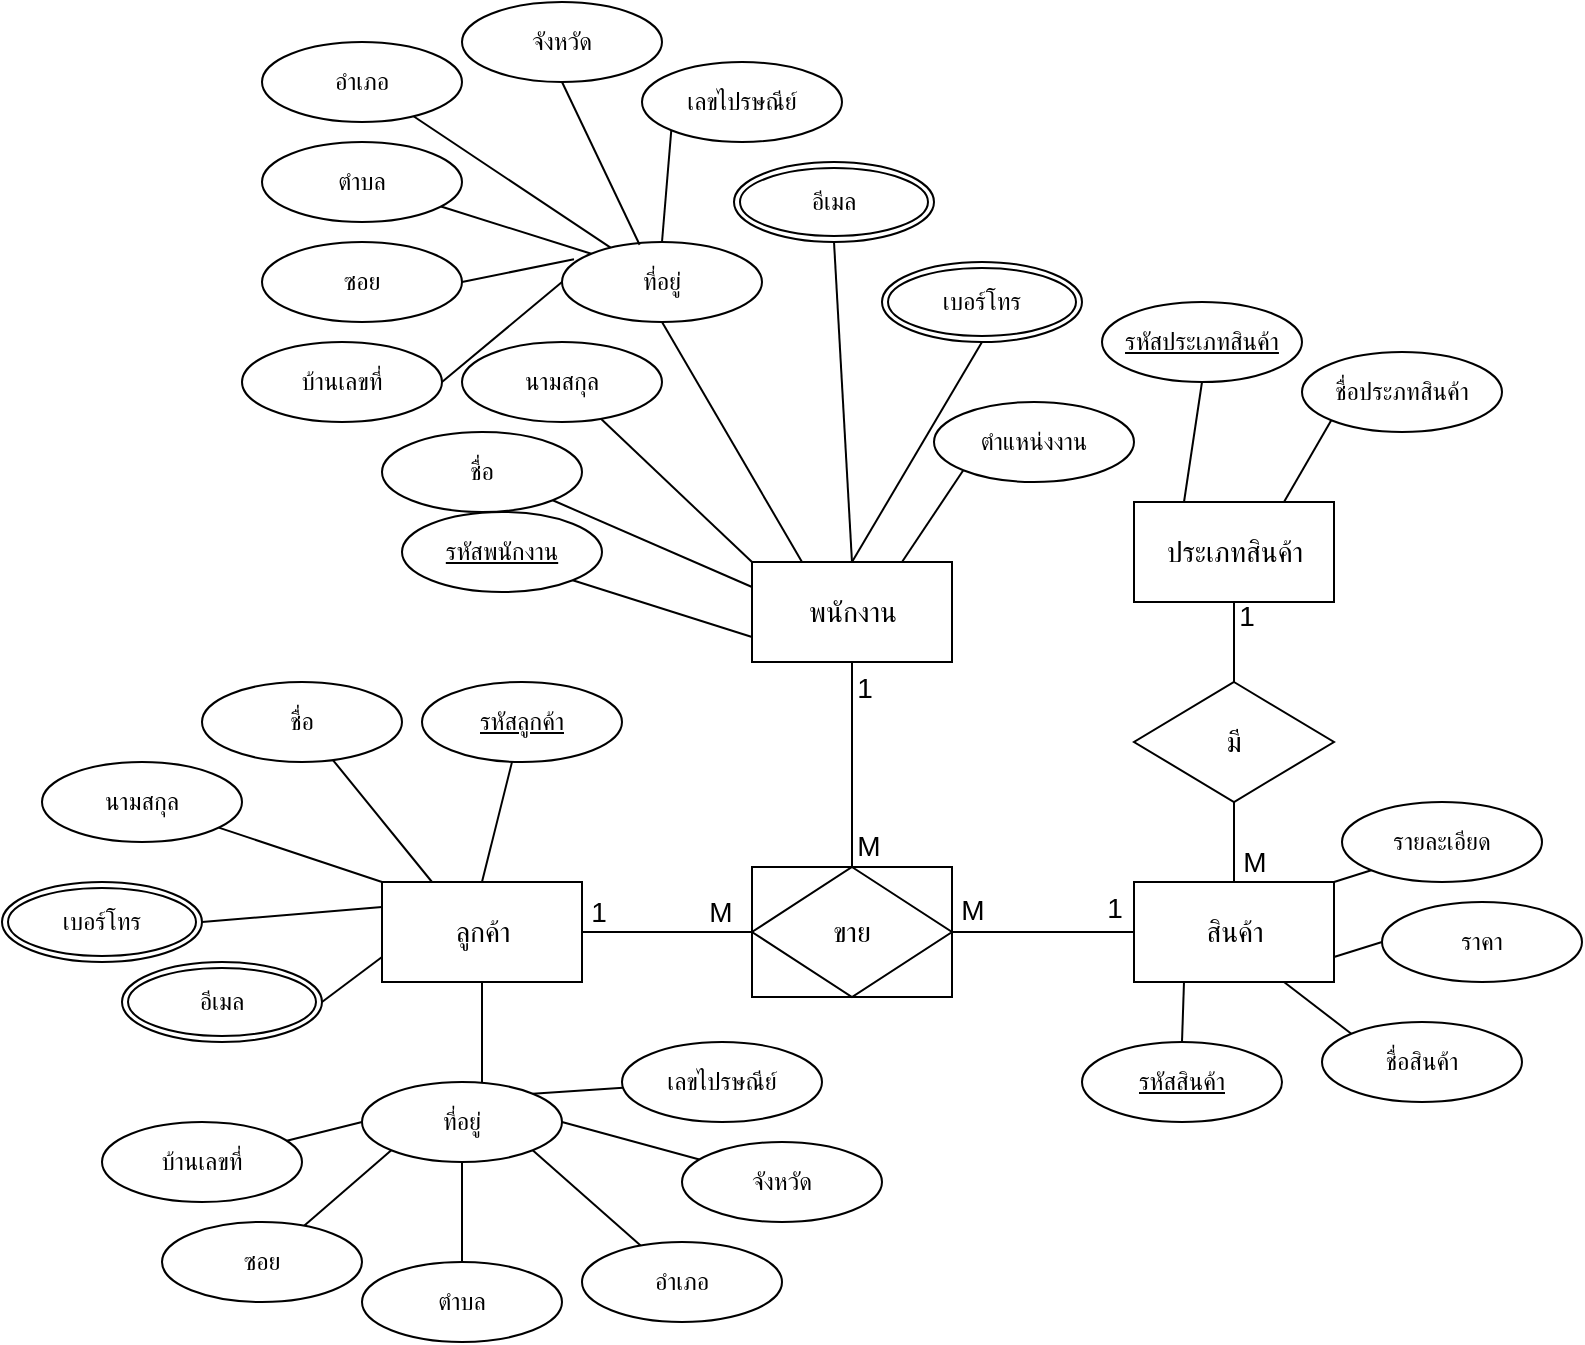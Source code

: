 <mxfile version="20.3.6" type="device"><diagram id="R2lEEEUBdFMjLlhIrx00" name="Page-1"><mxGraphModel dx="1571" dy="1661" grid="1" gridSize="10" guides="1" tooltips="1" connect="1" arrows="1" fold="1" page="1" pageScale="1" pageWidth="850" pageHeight="1100" math="0" shadow="0" extFonts="Permanent Marker^https://fonts.googleapis.com/css?family=Permanent+Marker"><root><mxCell id="0"/><mxCell id="1" parent="0"/><mxCell id="k3MWA8XEJm4RNBKXc7yi-6" style="edgeStyle=orthogonalEdgeStyle;rounded=0;orthogonalLoop=1;jettySize=auto;html=1;entryX=0;entryY=0.5;entryDx=0;entryDy=0;fontSize=14;endArrow=none;endFill=0;" parent="1" source="k3MWA8XEJm4RNBKXc7yi-1" target="k3MWA8XEJm4RNBKXc7yi-5" edge="1"><mxGeometry relative="1" as="geometry"/></mxCell><mxCell id="k3MWA8XEJm4RNBKXc7yi-14" value="M" style="edgeLabel;html=1;align=center;verticalAlign=middle;resizable=0;points=[];fontSize=14;" parent="k3MWA8XEJm4RNBKXc7yi-6" vertex="1" connectable="0"><mxGeometry x="0.237" y="-1" relative="1" as="geometry"><mxPoint x="16" y="-11" as="offset"/></mxGeometry></mxCell><mxCell id="k3MWA8XEJm4RNBKXc7yi-15" value="1" style="edgeLabel;html=1;align=center;verticalAlign=middle;resizable=0;points=[];fontSize=14;" parent="k3MWA8XEJm4RNBKXc7yi-6" vertex="1" connectable="0"><mxGeometry x="-0.715" y="-1" relative="1" as="geometry"><mxPoint x="-4" y="-11" as="offset"/></mxGeometry></mxCell><mxCell id="k3MWA8XEJm4RNBKXc7yi-1" value="ลูกค้า" style="html=1;dashed=0;whitespace=wrap;fontSize=14;" parent="1" vertex="1"><mxGeometry x="160" y="380" width="100" height="50" as="geometry"/></mxCell><mxCell id="k3MWA8XEJm4RNBKXc7yi-2" value="สินค้า" style="html=1;dashed=0;whitespace=wrap;fontSize=14;" parent="1" vertex="1"><mxGeometry x="536" y="380" width="100" height="50" as="geometry"/></mxCell><mxCell id="k3MWA8XEJm4RNBKXc7yi-9" style="edgeStyle=orthogonalEdgeStyle;rounded=0;orthogonalLoop=1;jettySize=auto;html=1;entryX=0.5;entryY=0;entryDx=0;entryDy=0;fontSize=14;endArrow=none;endFill=0;" parent="1" source="k3MWA8XEJm4RNBKXc7yi-3" target="k3MWA8XEJm4RNBKXc7yi-5" edge="1"><mxGeometry relative="1" as="geometry"/></mxCell><mxCell id="k3MWA8XEJm4RNBKXc7yi-16" value="1" style="edgeLabel;html=1;align=center;verticalAlign=middle;resizable=0;points=[];fontSize=14;" parent="k3MWA8XEJm4RNBKXc7yi-9" vertex="1" connectable="0"><mxGeometry x="-0.708" y="-2" relative="1" as="geometry"><mxPoint x="8" y="-2" as="offset"/></mxGeometry></mxCell><mxCell id="k3MWA8XEJm4RNBKXc7yi-17" value="M" style="edgeLabel;html=1;align=center;verticalAlign=middle;resizable=0;points=[];fontSize=14;" parent="k3MWA8XEJm4RNBKXc7yi-9" vertex="1" connectable="0"><mxGeometry x="0.749" y="-2" relative="1" as="geometry"><mxPoint x="10" y="2" as="offset"/></mxGeometry></mxCell><mxCell id="k3MWA8XEJm4RNBKXc7yi-3" value="พนักงาน" style="html=1;dashed=0;whitespace=wrap;fontSize=14;" parent="1" vertex="1"><mxGeometry x="345" y="220" width="100" height="50" as="geometry"/></mxCell><mxCell id="k3MWA8XEJm4RNBKXc7yi-7" style="edgeStyle=orthogonalEdgeStyle;rounded=0;orthogonalLoop=1;jettySize=auto;html=1;entryX=0;entryY=0.5;entryDx=0;entryDy=0;fontSize=14;endArrow=none;endFill=0;" parent="1" source="k3MWA8XEJm4RNBKXc7yi-5" target="k3MWA8XEJm4RNBKXc7yi-2" edge="1"><mxGeometry relative="1" as="geometry"/></mxCell><mxCell id="k3MWA8XEJm4RNBKXc7yi-21" value="1" style="edgeLabel;html=1;align=center;verticalAlign=middle;resizable=0;points=[];fontSize=14;" parent="k3MWA8XEJm4RNBKXc7yi-7" vertex="1" connectable="0"><mxGeometry x="0.784" y="-3" relative="1" as="geometry"><mxPoint y="-15" as="offset"/></mxGeometry></mxCell><mxCell id="k3MWA8XEJm4RNBKXc7yi-22" value="M" style="edgeLabel;html=1;align=center;verticalAlign=middle;resizable=0;points=[];fontSize=14;" parent="k3MWA8XEJm4RNBKXc7yi-7" vertex="1" connectable="0"><mxGeometry x="-0.816" y="2" relative="1" as="geometry"><mxPoint x="1" y="-9" as="offset"/></mxGeometry></mxCell><mxCell id="k3MWA8XEJm4RNBKXc7yi-5" value="ขาย" style="shape=associativeEntity;whiteSpace=wrap;html=1;align=center;fontSize=14;" parent="1" vertex="1"><mxGeometry x="345" y="372.5" width="100" height="65" as="geometry"/></mxCell><mxCell id="k3MWA8XEJm4RNBKXc7yi-11" style="edgeStyle=orthogonalEdgeStyle;rounded=0;orthogonalLoop=1;jettySize=auto;html=1;fontSize=14;endArrow=none;endFill=0;entryX=0.5;entryY=0;entryDx=0;entryDy=0;" parent="1" source="k3MWA8XEJm4RNBKXc7yi-10" target="k3MWA8XEJm4RNBKXc7yi-12" edge="1"><mxGeometry relative="1" as="geometry"><mxPoint x="586" y="250" as="targetPoint"/></mxGeometry></mxCell><mxCell id="k3MWA8XEJm4RNBKXc7yi-18" value="1" style="edgeLabel;html=1;align=center;verticalAlign=middle;resizable=0;points=[];fontSize=14;" parent="k3MWA8XEJm4RNBKXc7yi-11" vertex="1" connectable="0"><mxGeometry x="-0.258" y="-3" relative="1" as="geometry"><mxPoint x="9" y="-8" as="offset"/></mxGeometry></mxCell><mxCell id="k3MWA8XEJm4RNBKXc7yi-20" value="" style="edgeStyle=orthogonalEdgeStyle;rounded=0;orthogonalLoop=1;jettySize=auto;html=1;fontSize=14;endArrow=none;endFill=0;" parent="1" source="k3MWA8XEJm4RNBKXc7yi-10" target="k3MWA8XEJm4RNBKXc7yi-12" edge="1"><mxGeometry relative="1" as="geometry"/></mxCell><mxCell id="k3MWA8XEJm4RNBKXc7yi-10" value="ประเภทสินค้า" style="html=1;dashed=0;whitespace=wrap;fontSize=14;" parent="1" vertex="1"><mxGeometry x="536" y="190" width="100" height="50" as="geometry"/></mxCell><mxCell id="k3MWA8XEJm4RNBKXc7yi-13" style="edgeStyle=orthogonalEdgeStyle;rounded=0;orthogonalLoop=1;jettySize=auto;html=1;entryX=0.5;entryY=0;entryDx=0;entryDy=0;fontSize=14;endArrow=none;endFill=0;" parent="1" source="k3MWA8XEJm4RNBKXc7yi-12" target="k3MWA8XEJm4RNBKXc7yi-2" edge="1"><mxGeometry relative="1" as="geometry"/></mxCell><mxCell id="k3MWA8XEJm4RNBKXc7yi-19" value="M" style="edgeLabel;html=1;align=center;verticalAlign=middle;resizable=0;points=[];fontSize=14;" parent="k3MWA8XEJm4RNBKXc7yi-13" vertex="1" connectable="0"><mxGeometry x="0.728" relative="1" as="geometry"><mxPoint x="10" y="-5" as="offset"/></mxGeometry></mxCell><mxCell id="k3MWA8XEJm4RNBKXc7yi-12" value="มี" style="shape=rhombus;perimeter=rhombusPerimeter;whiteSpace=wrap;html=1;align=center;fontSize=14;" parent="1" vertex="1"><mxGeometry x="536" y="280" width="100" height="60" as="geometry"/></mxCell><mxCell id="lmGs1MvKtOwjHfKkNlfa-29" style="edgeStyle=none;rounded=0;orthogonalLoop=1;jettySize=auto;html=1;entryX=0.5;entryY=0;entryDx=0;entryDy=0;endArrow=none;endFill=0;" edge="1" parent="1" source="4IGGy3jbmULkR0txem3m-1" target="k3MWA8XEJm4RNBKXc7yi-1"><mxGeometry relative="1" as="geometry"/></mxCell><mxCell id="4IGGy3jbmULkR0txem3m-1" value="รหัสลูกค้า" style="ellipse;whiteSpace=wrap;html=1;align=center;fontStyle=4;" parent="1" vertex="1"><mxGeometry x="180" y="280" width="100" height="40" as="geometry"/></mxCell><mxCell id="4IGGy3jbmULkR0txem3m-2" value="รหัสพนักงาน" style="ellipse;whiteSpace=wrap;html=1;align=center;fontStyle=4;" parent="1" vertex="1"><mxGeometry x="170" y="195" width="100" height="40" as="geometry"/></mxCell><mxCell id="4IGGy3jbmULkR0txem3m-3" value="รหัสประเภทสินค้า" style="ellipse;whiteSpace=wrap;html=1;align=center;fontStyle=4;" parent="1" vertex="1"><mxGeometry x="520" y="90" width="100" height="40" as="geometry"/></mxCell><mxCell id="4IGGy3jbmULkR0txem3m-4" value="รหัสสินค้า" style="ellipse;whiteSpace=wrap;html=1;align=center;fontStyle=4;" parent="1" vertex="1"><mxGeometry x="510" y="460" width="100" height="40" as="geometry"/></mxCell><mxCell id="lmGs1MvKtOwjHfKkNlfa-28" style="edgeStyle=none;rounded=0;orthogonalLoop=1;jettySize=auto;html=1;entryX=0.25;entryY=0;entryDx=0;entryDy=0;endArrow=none;endFill=0;" edge="1" parent="1" source="4IGGy3jbmULkR0txem3m-5" target="k3MWA8XEJm4RNBKXc7yi-1"><mxGeometry relative="1" as="geometry"/></mxCell><mxCell id="4IGGy3jbmULkR0txem3m-5" value="ชื่อ" style="ellipse;whiteSpace=wrap;html=1;align=center;" parent="1" vertex="1"><mxGeometry x="70" y="280" width="100" height="40" as="geometry"/></mxCell><mxCell id="lmGs1MvKtOwjHfKkNlfa-27" style="edgeStyle=none;rounded=0;orthogonalLoop=1;jettySize=auto;html=1;entryX=0;entryY=0;entryDx=0;entryDy=0;endArrow=none;endFill=0;" edge="1" parent="1" source="4IGGy3jbmULkR0txem3m-6" target="k3MWA8XEJm4RNBKXc7yi-1"><mxGeometry relative="1" as="geometry"/></mxCell><mxCell id="4IGGy3jbmULkR0txem3m-6" value="นามสกุล" style="ellipse;whiteSpace=wrap;html=1;align=center;" parent="1" vertex="1"><mxGeometry x="-10" y="320" width="100" height="40" as="geometry"/></mxCell><mxCell id="4IGGy3jbmULkR0txem3m-8" value="ชื่อ" style="ellipse;whiteSpace=wrap;html=1;align=center;" parent="1" vertex="1"><mxGeometry x="160" y="155" width="100" height="40" as="geometry"/></mxCell><mxCell id="4IGGy3jbmULkR0txem3m-25" value="" style="endArrow=none;html=1;rounded=0;exitX=0.5;exitY=0;exitDx=0;exitDy=0;entryX=0.5;entryY=1;entryDx=0;entryDy=0;" parent="1" target="k3MWA8XEJm4RNBKXc7yi-1" edge="1"><mxGeometry relative="1" as="geometry"><mxPoint x="210" y="480" as="sourcePoint"/><mxPoint x="450" y="460" as="targetPoint"/></mxGeometry></mxCell><mxCell id="4IGGy3jbmULkR0txem3m-29" value="เบอร์โทร" style="ellipse;shape=doubleEllipse;margin=3;whiteSpace=wrap;html=1;align=center;" parent="1" vertex="1"><mxGeometry x="-30" y="380" width="100" height="40" as="geometry"/></mxCell><mxCell id="4IGGy3jbmULkR0txem3m-30" value="ที่อยู่" style="ellipse;whiteSpace=wrap;html=1;align=center;" parent="1" vertex="1"><mxGeometry x="150" y="480" width="100" height="40" as="geometry"/></mxCell><mxCell id="4IGGy3jbmULkR0txem3m-32" value="อีเมล" style="ellipse;shape=doubleEllipse;margin=3;whiteSpace=wrap;html=1;align=center;" parent="1" vertex="1"><mxGeometry x="30" y="420" width="100" height="40" as="geometry"/></mxCell><mxCell id="4IGGy3jbmULkR0txem3m-33" value="" style="endArrow=none;html=1;rounded=0;exitX=1;exitY=0.5;exitDx=0;exitDy=0;entryX=0;entryY=0.25;entryDx=0;entryDy=0;" parent="1" source="4IGGy3jbmULkR0txem3m-29" target="k3MWA8XEJm4RNBKXc7yi-1" edge="1"><mxGeometry relative="1" as="geometry"><mxPoint x="70" y="430" as="sourcePoint"/><mxPoint x="230" y="430" as="targetPoint"/></mxGeometry></mxCell><mxCell id="4IGGy3jbmULkR0txem3m-34" value="" style="endArrow=none;html=1;rounded=0;exitX=1;exitY=0.5;exitDx=0;exitDy=0;entryX=0;entryY=0.75;entryDx=0;entryDy=0;" parent="1" source="4IGGy3jbmULkR0txem3m-32" target="k3MWA8XEJm4RNBKXc7yi-1" edge="1"><mxGeometry relative="1" as="geometry"><mxPoint x="150" y="450" as="sourcePoint"/><mxPoint x="310" y="450" as="targetPoint"/></mxGeometry></mxCell><mxCell id="4IGGy3jbmULkR0txem3m-36" value="" style="endArrow=none;html=1;rounded=0;exitX=1;exitY=1;exitDx=0;exitDy=0;entryX=0;entryY=0.75;entryDx=0;entryDy=0;" parent="1" source="4IGGy3jbmULkR0txem3m-2" target="k3MWA8XEJm4RNBKXc7yi-3" edge="1"><mxGeometry relative="1" as="geometry"><mxPoint x="340" y="130" as="sourcePoint"/><mxPoint x="500" y="130" as="targetPoint"/></mxGeometry></mxCell><mxCell id="4IGGy3jbmULkR0txem3m-37" value="" style="endArrow=none;html=1;rounded=0;exitX=1;exitY=1;exitDx=0;exitDy=0;entryX=0;entryY=0.25;entryDx=0;entryDy=0;" parent="1" source="4IGGy3jbmULkR0txem3m-8" target="k3MWA8XEJm4RNBKXc7yi-3" edge="1"><mxGeometry relative="1" as="geometry"><mxPoint x="360" y="130" as="sourcePoint"/><mxPoint x="520" y="130" as="targetPoint"/></mxGeometry></mxCell><mxCell id="4IGGy3jbmULkR0txem3m-38" value="เบอร์โทร" style="ellipse;shape=doubleEllipse;margin=3;whiteSpace=wrap;html=1;align=center;" parent="1" vertex="1"><mxGeometry x="410" y="70" width="100" height="40" as="geometry"/></mxCell><mxCell id="4IGGy3jbmULkR0txem3m-39" value="อีเมล" style="ellipse;shape=doubleEllipse;margin=3;whiteSpace=wrap;html=1;align=center;" parent="1" vertex="1"><mxGeometry x="336" y="20" width="100" height="40" as="geometry"/></mxCell><mxCell id="4IGGy3jbmULkR0txem3m-41" value="บ้านเลขที่" style="ellipse;whiteSpace=wrap;html=1;align=center;" parent="1" vertex="1"><mxGeometry x="90" y="110" width="100" height="40" as="geometry"/></mxCell><mxCell id="4IGGy3jbmULkR0txem3m-43" value="ซอย" style="ellipse;whiteSpace=wrap;html=1;align=center;" parent="1" vertex="1"><mxGeometry x="100" y="60" width="100" height="40" as="geometry"/></mxCell><mxCell id="4IGGy3jbmULkR0txem3m-46" value="จังหวัด" style="ellipse;whiteSpace=wrap;html=1;align=center;" parent="1" vertex="1"><mxGeometry x="200" y="-60" width="100" height="40" as="geometry"/></mxCell><mxCell id="4IGGy3jbmULkR0txem3m-47" value="เลขไปรษณีย์" style="ellipse;whiteSpace=wrap;html=1;align=center;" parent="1" vertex="1"><mxGeometry x="290" y="-30" width="100" height="40" as="geometry"/></mxCell><mxCell id="4IGGy3jbmULkR0txem3m-48" value="ที่อยู่" style="ellipse;whiteSpace=wrap;html=1;align=center;" parent="1" vertex="1"><mxGeometry x="250" y="60" width="100" height="40" as="geometry"/></mxCell><mxCell id="4IGGy3jbmULkR0txem3m-49" value="" style="endArrow=none;html=1;rounded=0;exitX=1;exitY=0.5;exitDx=0;exitDy=0;entryX=0;entryY=0.5;entryDx=0;entryDy=0;" parent="1" source="4IGGy3jbmULkR0txem3m-41" target="4IGGy3jbmULkR0txem3m-48" edge="1"><mxGeometry relative="1" as="geometry"><mxPoint x="270" y="-30" as="sourcePoint"/><mxPoint x="430" y="-30" as="targetPoint"/></mxGeometry></mxCell><mxCell id="4IGGy3jbmULkR0txem3m-52" value="" style="endArrow=none;html=1;rounded=0;exitX=1;exitY=0.5;exitDx=0;exitDy=0;entryX=0.06;entryY=0.215;entryDx=0;entryDy=0;entryPerimeter=0;" parent="1" source="4IGGy3jbmULkR0txem3m-43" target="4IGGy3jbmULkR0txem3m-48" edge="1"><mxGeometry relative="1" as="geometry"><mxPoint x="370" y="-120" as="sourcePoint"/><mxPoint x="530" y="-120" as="targetPoint"/></mxGeometry></mxCell><mxCell id="4IGGy3jbmULkR0txem3m-53" value="" style="endArrow=none;html=1;rounded=0;exitX=0.5;exitY=1;exitDx=0;exitDy=0;entryX=0.25;entryY=0;entryDx=0;entryDy=0;" parent="1" source="4IGGy3jbmULkR0txem3m-48" target="k3MWA8XEJm4RNBKXc7yi-3" edge="1"><mxGeometry relative="1" as="geometry"><mxPoint x="320" y="30" as="sourcePoint"/><mxPoint x="480" y="30" as="targetPoint"/></mxGeometry></mxCell><mxCell id="4IGGy3jbmULkR0txem3m-55" value="" style="endArrow=none;html=1;rounded=0;exitX=0.5;exitY=1;exitDx=0;exitDy=0;entryX=0.388;entryY=0.035;entryDx=0;entryDy=0;entryPerimeter=0;" parent="1" source="4IGGy3jbmULkR0txem3m-46" target="4IGGy3jbmULkR0txem3m-48" edge="1"><mxGeometry relative="1" as="geometry"><mxPoint x="390" y="30" as="sourcePoint"/><mxPoint x="550" y="30" as="targetPoint"/></mxGeometry></mxCell><mxCell id="4IGGy3jbmULkR0txem3m-56" value="" style="endArrow=none;html=1;rounded=0;exitX=0.5;exitY=0;exitDx=0;exitDy=0;entryX=0;entryY=1;entryDx=0;entryDy=0;" parent="1" source="4IGGy3jbmULkR0txem3m-48" target="4IGGy3jbmULkR0txem3m-47" edge="1"><mxGeometry relative="1" as="geometry"><mxPoint x="400" y="20" as="sourcePoint"/><mxPoint x="560" y="20" as="targetPoint"/></mxGeometry></mxCell><mxCell id="4IGGy3jbmULkR0txem3m-57" value="" style="endArrow=none;html=1;rounded=0;exitX=0.5;exitY=1;exitDx=0;exitDy=0;entryX=0.5;entryY=0;entryDx=0;entryDy=0;" parent="1" source="4IGGy3jbmULkR0txem3m-39" target="k3MWA8XEJm4RNBKXc7yi-3" edge="1"><mxGeometry relative="1" as="geometry"><mxPoint x="490" y="90" as="sourcePoint"/><mxPoint x="650" y="90" as="targetPoint"/></mxGeometry></mxCell><mxCell id="4IGGy3jbmULkR0txem3m-58" value="" style="endArrow=none;html=1;rounded=0;exitX=0.5;exitY=1;exitDx=0;exitDy=0;entryX=0.5;entryY=0;entryDx=0;entryDy=0;" parent="1" source="4IGGy3jbmULkR0txem3m-38" target="k3MWA8XEJm4RNBKXc7yi-3" edge="1"><mxGeometry relative="1" as="geometry"><mxPoint x="540" y="110" as="sourcePoint"/><mxPoint x="700" y="110" as="targetPoint"/></mxGeometry></mxCell><mxCell id="4IGGy3jbmULkR0txem3m-59" value="ตำแหน่งงาน" style="ellipse;whiteSpace=wrap;html=1;align=center;" parent="1" vertex="1"><mxGeometry x="436" y="140" width="100" height="40" as="geometry"/></mxCell><mxCell id="4IGGy3jbmULkR0txem3m-60" value="" style="endArrow=none;html=1;rounded=0;exitX=0;exitY=1;exitDx=0;exitDy=0;entryX=0.75;entryY=0;entryDx=0;entryDy=0;" parent="1" source="4IGGy3jbmULkR0txem3m-59" target="k3MWA8XEJm4RNBKXc7yi-3" edge="1"><mxGeometry relative="1" as="geometry"><mxPoint x="490" y="100" as="sourcePoint"/><mxPoint x="650" y="100" as="targetPoint"/></mxGeometry></mxCell><mxCell id="4IGGy3jbmULkR0txem3m-61" value="ชื่อประภทสินค้า" style="ellipse;whiteSpace=wrap;html=1;align=center;" parent="1" vertex="1"><mxGeometry x="620" y="115" width="100" height="40" as="geometry"/></mxCell><mxCell id="4IGGy3jbmULkR0txem3m-62" value="" style="endArrow=none;html=1;rounded=0;exitX=0.5;exitY=1;exitDx=0;exitDy=0;entryX=0.25;entryY=0;entryDx=0;entryDy=0;" parent="1" source="4IGGy3jbmULkR0txem3m-3" target="k3MWA8XEJm4RNBKXc7yi-10" edge="1"><mxGeometry relative="1" as="geometry"><mxPoint x="690" y="220" as="sourcePoint"/><mxPoint x="850" y="220" as="targetPoint"/></mxGeometry></mxCell><mxCell id="4IGGy3jbmULkR0txem3m-63" value="" style="endArrow=none;html=1;rounded=0;exitX=0;exitY=1;exitDx=0;exitDy=0;entryX=0.75;entryY=0;entryDx=0;entryDy=0;" parent="1" source="4IGGy3jbmULkR0txem3m-61" target="k3MWA8XEJm4RNBKXc7yi-10" edge="1"><mxGeometry relative="1" as="geometry"><mxPoint x="720" y="190" as="sourcePoint"/><mxPoint x="880" y="190" as="targetPoint"/></mxGeometry></mxCell><mxCell id="4IGGy3jbmULkR0txem3m-64" value="ชื่อสินค้า" style="ellipse;whiteSpace=wrap;html=1;align=center;" parent="1" vertex="1"><mxGeometry x="630" y="450" width="100" height="40" as="geometry"/></mxCell><mxCell id="4IGGy3jbmULkR0txem3m-65" value="" style="endArrow=none;html=1;rounded=0;exitX=0.5;exitY=0;exitDx=0;exitDy=0;entryX=0.25;entryY=1;entryDx=0;entryDy=0;" parent="1" source="4IGGy3jbmULkR0txem3m-4" target="k3MWA8XEJm4RNBKXc7yi-2" edge="1"><mxGeometry relative="1" as="geometry"><mxPoint x="550" y="490" as="sourcePoint"/><mxPoint x="710" y="490" as="targetPoint"/></mxGeometry></mxCell><mxCell id="4IGGy3jbmULkR0txem3m-66" value="" style="endArrow=none;html=1;rounded=0;exitX=0;exitY=0;exitDx=0;exitDy=0;entryX=0.75;entryY=1;entryDx=0;entryDy=0;" parent="1" source="4IGGy3jbmULkR0txem3m-64" target="k3MWA8XEJm4RNBKXc7yi-2" edge="1"><mxGeometry relative="1" as="geometry"><mxPoint x="670" y="460" as="sourcePoint"/><mxPoint x="830" y="460" as="targetPoint"/></mxGeometry></mxCell><mxCell id="4IGGy3jbmULkR0txem3m-67" value="ราคา" style="ellipse;whiteSpace=wrap;html=1;align=center;" parent="1" vertex="1"><mxGeometry x="660" y="390" width="100" height="40" as="geometry"/></mxCell><mxCell id="4IGGy3jbmULkR0txem3m-68" value="" style="endArrow=none;html=1;rounded=0;exitX=1;exitY=0.75;exitDx=0;exitDy=0;entryX=0;entryY=0.5;entryDx=0;entryDy=0;" parent="1" source="k3MWA8XEJm4RNBKXc7yi-2" target="4IGGy3jbmULkR0txem3m-67" edge="1"><mxGeometry relative="1" as="geometry"><mxPoint x="820" y="360" as="sourcePoint"/><mxPoint x="980" y="360" as="targetPoint"/></mxGeometry></mxCell><mxCell id="4IGGy3jbmULkR0txem3m-69" value="รายละเอียด" style="ellipse;whiteSpace=wrap;html=1;align=center;" parent="1" vertex="1"><mxGeometry x="640" y="340" width="100" height="40" as="geometry"/></mxCell><mxCell id="4IGGy3jbmULkR0txem3m-70" value="" style="endArrow=none;html=1;rounded=0;exitX=0;exitY=1;exitDx=0;exitDy=0;entryX=1;entryY=0;entryDx=0;entryDy=0;" parent="1" source="4IGGy3jbmULkR0txem3m-69" target="k3MWA8XEJm4RNBKXc7yi-2" edge="1"><mxGeometry relative="1" as="geometry"><mxPoint x="840" y="340" as="sourcePoint"/><mxPoint x="1000" y="340" as="targetPoint"/></mxGeometry></mxCell><mxCell id="lmGs1MvKtOwjHfKkNlfa-2" style="rounded=0;orthogonalLoop=1;jettySize=auto;html=1;entryX=0;entryY=0;entryDx=0;entryDy=0;endArrow=none;endFill=0;" edge="1" parent="1" source="lmGs1MvKtOwjHfKkNlfa-1" target="k3MWA8XEJm4RNBKXc7yi-3"><mxGeometry relative="1" as="geometry"/></mxCell><mxCell id="lmGs1MvKtOwjHfKkNlfa-1" value="นามสกุล" style="ellipse;whiteSpace=wrap;html=1;align=center;" vertex="1" parent="1"><mxGeometry x="200" y="110" width="100" height="40" as="geometry"/></mxCell><mxCell id="lmGs1MvKtOwjHfKkNlfa-6" style="edgeStyle=none;rounded=0;orthogonalLoop=1;jettySize=auto;html=1;entryX=0;entryY=0;entryDx=0;entryDy=0;endArrow=none;endFill=0;" edge="1" parent="1" source="lmGs1MvKtOwjHfKkNlfa-4" target="4IGGy3jbmULkR0txem3m-48"><mxGeometry relative="1" as="geometry"/></mxCell><mxCell id="lmGs1MvKtOwjHfKkNlfa-4" value="ตำบล" style="ellipse;whiteSpace=wrap;html=1;align=center;" vertex="1" parent="1"><mxGeometry x="100" y="10" width="100" height="40" as="geometry"/></mxCell><mxCell id="lmGs1MvKtOwjHfKkNlfa-7" style="edgeStyle=none;rounded=0;orthogonalLoop=1;jettySize=auto;html=1;endArrow=none;endFill=0;" edge="1" parent="1" source="lmGs1MvKtOwjHfKkNlfa-5" target="4IGGy3jbmULkR0txem3m-48"><mxGeometry relative="1" as="geometry"/></mxCell><mxCell id="lmGs1MvKtOwjHfKkNlfa-5" value="อำเภอ" style="ellipse;whiteSpace=wrap;html=1;align=center;" vertex="1" parent="1"><mxGeometry x="100" y="-40" width="100" height="40" as="geometry"/></mxCell><mxCell id="lmGs1MvKtOwjHfKkNlfa-26" style="edgeStyle=none;rounded=0;orthogonalLoop=1;jettySize=auto;html=1;entryX=0;entryY=0.5;entryDx=0;entryDy=0;endArrow=none;endFill=0;" edge="1" parent="1" source="lmGs1MvKtOwjHfKkNlfa-8" target="4IGGy3jbmULkR0txem3m-30"><mxGeometry relative="1" as="geometry"/></mxCell><mxCell id="lmGs1MvKtOwjHfKkNlfa-8" value="บ้านเลขที่" style="ellipse;whiteSpace=wrap;html=1;align=center;" vertex="1" parent="1"><mxGeometry x="20" y="500" width="100" height="40" as="geometry"/></mxCell><mxCell id="lmGs1MvKtOwjHfKkNlfa-25" style="edgeStyle=none;rounded=0;orthogonalLoop=1;jettySize=auto;html=1;entryX=0;entryY=1;entryDx=0;entryDy=0;endArrow=none;endFill=0;" edge="1" parent="1" source="lmGs1MvKtOwjHfKkNlfa-9" target="4IGGy3jbmULkR0txem3m-30"><mxGeometry relative="1" as="geometry"/></mxCell><mxCell id="lmGs1MvKtOwjHfKkNlfa-9" value="ซอย" style="ellipse;whiteSpace=wrap;html=1;align=center;" vertex="1" parent="1"><mxGeometry x="50" y="550" width="100" height="40" as="geometry"/></mxCell><mxCell id="lmGs1MvKtOwjHfKkNlfa-24" style="edgeStyle=none;rounded=0;orthogonalLoop=1;jettySize=auto;html=1;entryX=0.5;entryY=1;entryDx=0;entryDy=0;endArrow=none;endFill=0;" edge="1" parent="1" source="lmGs1MvKtOwjHfKkNlfa-10" target="4IGGy3jbmULkR0txem3m-30"><mxGeometry relative="1" as="geometry"/></mxCell><mxCell id="lmGs1MvKtOwjHfKkNlfa-10" value="ตำบล" style="ellipse;whiteSpace=wrap;html=1;align=center;" vertex="1" parent="1"><mxGeometry x="150" y="570" width="100" height="40" as="geometry"/></mxCell><mxCell id="lmGs1MvKtOwjHfKkNlfa-23" style="edgeStyle=none;rounded=0;orthogonalLoop=1;jettySize=auto;html=1;entryX=1;entryY=1;entryDx=0;entryDy=0;endArrow=none;endFill=0;" edge="1" parent="1" source="lmGs1MvKtOwjHfKkNlfa-11" target="4IGGy3jbmULkR0txem3m-30"><mxGeometry relative="1" as="geometry"/></mxCell><mxCell id="lmGs1MvKtOwjHfKkNlfa-11" value="อำเภอ" style="ellipse;whiteSpace=wrap;html=1;align=center;" vertex="1" parent="1"><mxGeometry x="260" y="560" width="100" height="40" as="geometry"/></mxCell><mxCell id="lmGs1MvKtOwjHfKkNlfa-22" style="edgeStyle=none;rounded=0;orthogonalLoop=1;jettySize=auto;html=1;entryX=1;entryY=0.5;entryDx=0;entryDy=0;endArrow=none;endFill=0;" edge="1" parent="1" source="lmGs1MvKtOwjHfKkNlfa-12" target="4IGGy3jbmULkR0txem3m-30"><mxGeometry relative="1" as="geometry"/></mxCell><mxCell id="lmGs1MvKtOwjHfKkNlfa-12" value="จังหวัด" style="ellipse;whiteSpace=wrap;html=1;align=center;" vertex="1" parent="1"><mxGeometry x="310" y="510" width="100" height="40" as="geometry"/></mxCell><mxCell id="lmGs1MvKtOwjHfKkNlfa-21" style="edgeStyle=none;rounded=0;orthogonalLoop=1;jettySize=auto;html=1;entryX=1;entryY=0;entryDx=0;entryDy=0;endArrow=none;endFill=0;" edge="1" parent="1" source="lmGs1MvKtOwjHfKkNlfa-13" target="4IGGy3jbmULkR0txem3m-30"><mxGeometry relative="1" as="geometry"/></mxCell><mxCell id="lmGs1MvKtOwjHfKkNlfa-13" value="เลขไปรษณีย์" style="ellipse;whiteSpace=wrap;html=1;align=center;" vertex="1" parent="1"><mxGeometry x="280" y="460" width="100" height="40" as="geometry"/></mxCell></root></mxGraphModel></diagram></mxfile>
